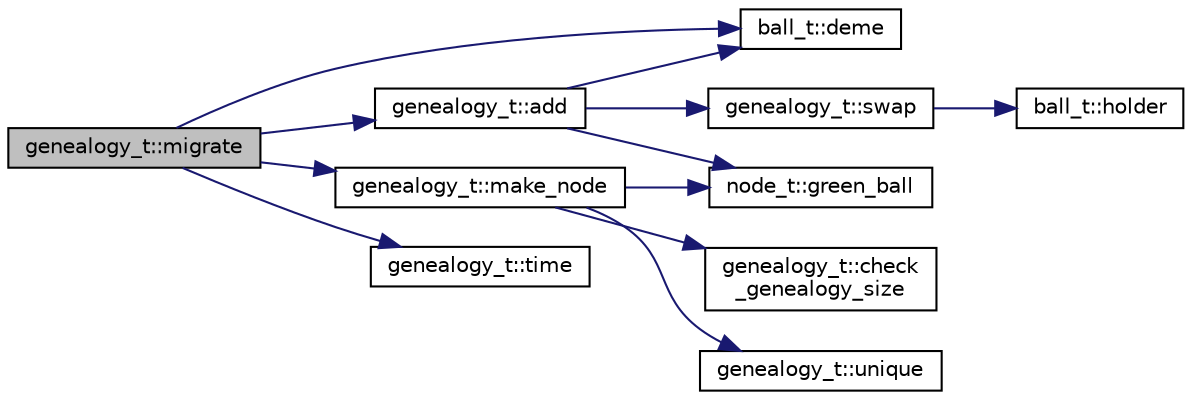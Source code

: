 digraph "genealogy_t::migrate"
{
 // LATEX_PDF_SIZE
  edge [fontname="Helvetica",fontsize="10",labelfontname="Helvetica",labelfontsize="10"];
  node [fontname="Helvetica",fontsize="10",shape=record];
  rankdir="LR";
  Node1 [label="genealogy_t::migrate",height=0.2,width=0.4,color="black", fillcolor="grey75", style="filled", fontcolor="black",tooltip="movement into deme d"];
  Node1 -> Node2 [color="midnightblue",fontsize="10",style="solid",fontname="Helvetica"];
  Node2 [label="genealogy_t::add",height=0.2,width=0.4,color="black", fillcolor="white", style="filled",URL="$classgenealogy__t.html#a140358dfddf568a26cff1d5933bf2627",tooltip=" "];
  Node2 -> Node3 [color="midnightblue",fontsize="10",style="solid",fontname="Helvetica"];
  Node3 [label="ball_t::deme",height=0.2,width=0.4,color="black", fillcolor="white", style="filled",URL="$classball__t.html#a29e8d8205e8f323bf69767ab5bc9809d",tooltip="view deme"];
  Node2 -> Node4 [color="midnightblue",fontsize="10",style="solid",fontname="Helvetica"];
  Node4 [label="node_t::green_ball",height=0.2,width=0.4,color="black", fillcolor="white", style="filled",URL="$classnode__t.html#ab10430fd8addd5852699c30a23729880",tooltip="pointer to my green ball"];
  Node2 -> Node5 [color="midnightblue",fontsize="10",style="solid",fontname="Helvetica"];
  Node5 [label="genealogy_t::swap",height=0.2,width=0.4,color="black", fillcolor="white", style="filled",URL="$classgenealogy__t.html#a013b76878ca9297f0055be07e40a0bcd",tooltip="swap balls a and b, wherever they lie"];
  Node5 -> Node6 [color="midnightblue",fontsize="10",style="solid",fontname="Helvetica"];
  Node6 [label="ball_t::holder",height=0.2,width=0.4,color="black", fillcolor="white", style="filled",URL="$classball__t.html#a84b2949440ac7d1fcd8127076e082928",tooltip="in whose pocket do I lie?"];
  Node1 -> Node3 [color="midnightblue",fontsize="10",style="solid",fontname="Helvetica"];
  Node1 -> Node7 [color="midnightblue",fontsize="10",style="solid",fontname="Helvetica"];
  Node7 [label="genealogy_t::make_node",height=0.2,width=0.4,color="black", fillcolor="white", style="filled",URL="$classgenealogy__t.html#a29db3270bcc329ea024d1dd5bdf2251d",tooltip=" "];
  Node7 -> Node8 [color="midnightblue",fontsize="10",style="solid",fontname="Helvetica"];
  Node8 [label="genealogy_t::check\l_genealogy_size",height=0.2,width=0.4,color="black", fillcolor="white", style="filled",URL="$classgenealogy__t.html#af5d033ab4a4920e4922f25366373216d",tooltip=" "];
  Node7 -> Node4 [color="midnightblue",fontsize="10",style="solid",fontname="Helvetica"];
  Node7 -> Node9 [color="midnightblue",fontsize="10",style="solid",fontname="Helvetica"];
  Node9 [label="genealogy_t::unique",height=0.2,width=0.4,color="black", fillcolor="white", style="filled",URL="$classgenealogy__t.html#a3bc74ce8cff388d0a0e4fb8bc8f0c2a9",tooltip="get the next unique name"];
  Node1 -> Node10 [color="midnightblue",fontsize="10",style="solid",fontname="Helvetica"];
  Node10 [label="genealogy_t::time",height=0.2,width=0.4,color="black", fillcolor="white", style="filled",URL="$classgenealogy__t.html#a4e52880b04a66502530ccf7c9b3cd634",tooltip="view/set current time."];
}
